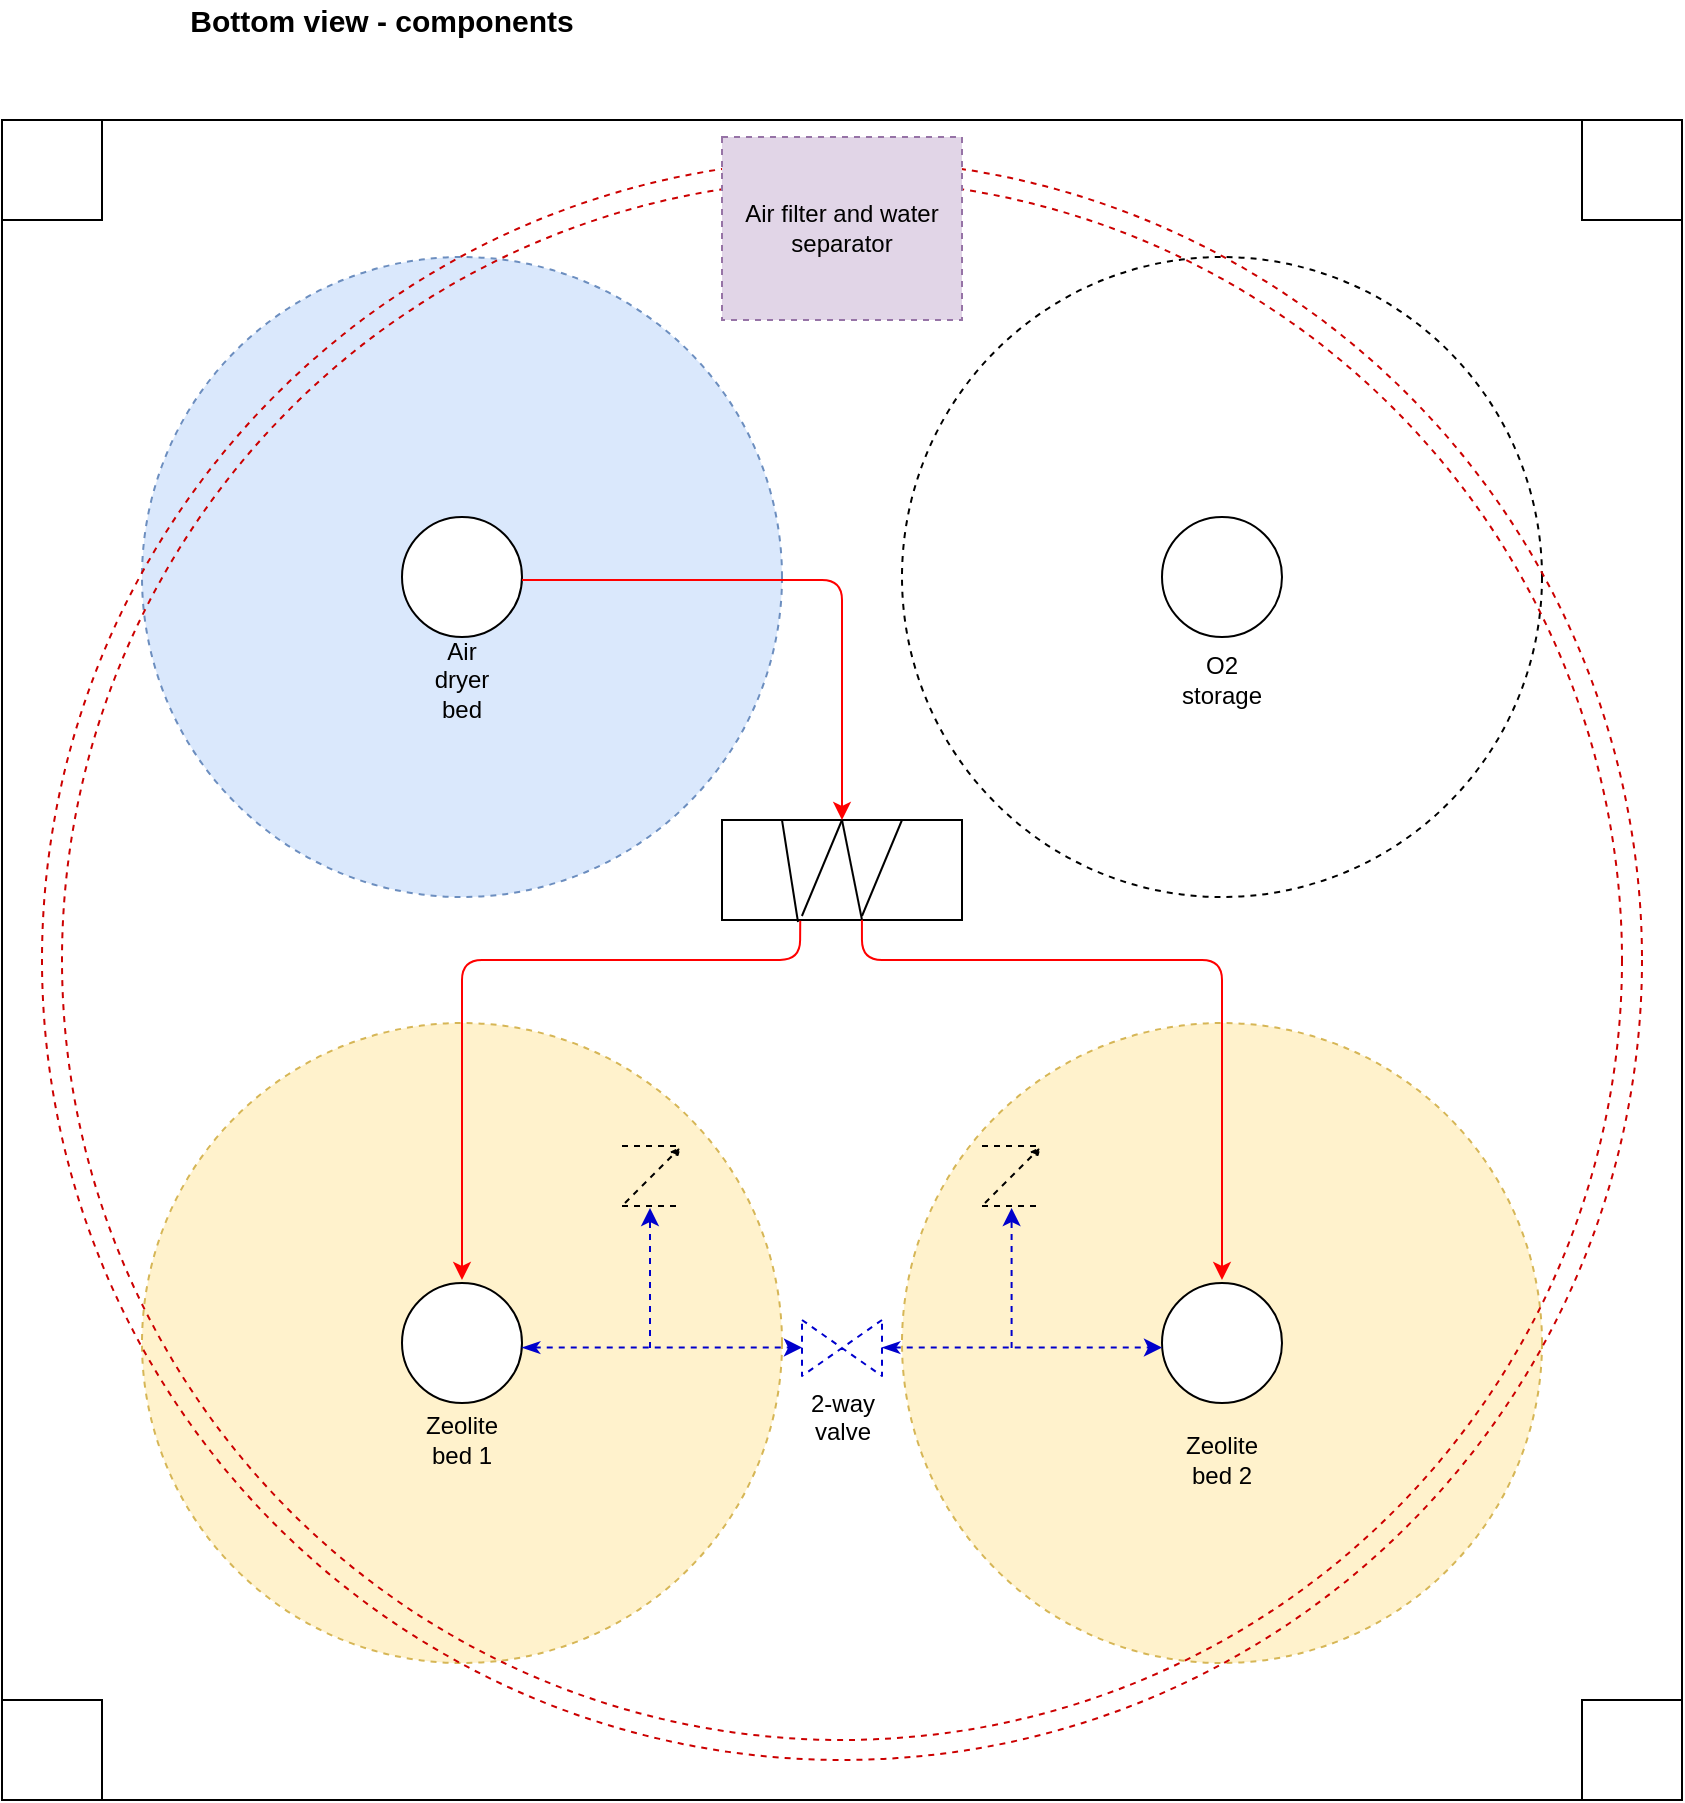 <mxfile version="12.6.5" type="device"><diagram id="spLuVVALyG7g7PgMC7Z9" name="Page-1"><mxGraphModel dx="1086" dy="806" grid="1" gridSize="10" guides="1" tooltips="1" connect="1" arrows="1" fold="1" page="1" pageScale="1" pageWidth="1169" pageHeight="1654" math="0" shadow="0"><root><mxCell id="0"/><mxCell id="1" parent="0"/><mxCell id="YKiWX6dDMNgixVNtf4_P-15" value="" style="group;connectable=0;" parent="1" vertex="1" connectable="0"><mxGeometry x="100" y="80" width="840" height="840" as="geometry"/></mxCell><mxCell id="skWbrRWEsnRmatz4gZwl-1" value="" style="rounded=0;whiteSpace=wrap;html=1;points=[]" parent="YKiWX6dDMNgixVNtf4_P-15" vertex="1"><mxGeometry width="840" height="840" as="geometry"/></mxCell><mxCell id="bzwQMHeHP-Nhu4JNcaLv-14" value="" style="ellipse;whiteSpace=wrap;html=1;aspect=fixed;dashed=1;fillColor=#dae8fc;strokeColor=#6c8ebf;" parent="YKiWX6dDMNgixVNtf4_P-15" vertex="1"><mxGeometry x="70" y="68.5" width="320" height="320" as="geometry"/></mxCell><mxCell id="bzwQMHeHP-Nhu4JNcaLv-15" value="" style="ellipse;whiteSpace=wrap;html=1;aspect=fixed;dashed=1;" parent="YKiWX6dDMNgixVNtf4_P-15" vertex="1"><mxGeometry x="450" y="68.5" width="320" height="320" as="geometry"/></mxCell><mxCell id="bzwQMHeHP-Nhu4JNcaLv-17" value="" style="ellipse;whiteSpace=wrap;html=1;aspect=fixed;dashed=1;fillColor=#fff2cc;strokeColor=#d6b656;" parent="YKiWX6dDMNgixVNtf4_P-15" vertex="1"><mxGeometry x="70" y="451.5" width="320" height="320" as="geometry"/></mxCell><mxCell id="bzwQMHeHP-Nhu4JNcaLv-18" value="" style="ellipse;whiteSpace=wrap;html=1;aspect=fixed;dashed=1;fillColor=#fff2cc;strokeColor=#d6b656;" parent="YKiWX6dDMNgixVNtf4_P-15" vertex="1"><mxGeometry x="450" y="451.5" width="320" height="320" as="geometry"/></mxCell><mxCell id="bzwQMHeHP-Nhu4JNcaLv-19" value="" style="ellipse;whiteSpace=wrap;html=1;aspect=fixed;" parent="YKiWX6dDMNgixVNtf4_P-15" vertex="1"><mxGeometry x="200" y="198.5" width="60" height="60" as="geometry"/></mxCell><mxCell id="bzwQMHeHP-Nhu4JNcaLv-20" value="" style="ellipse;whiteSpace=wrap;html=1;aspect=fixed;" parent="YKiWX6dDMNgixVNtf4_P-15" vertex="1"><mxGeometry x="580" y="198.5" width="60" height="60" as="geometry"/></mxCell><mxCell id="bzwQMHeHP-Nhu4JNcaLv-21" value="" style="ellipse;whiteSpace=wrap;html=1;aspect=fixed;" parent="YKiWX6dDMNgixVNtf4_P-15" vertex="1"><mxGeometry x="200" y="581.5" width="60" height="60" as="geometry"/></mxCell><mxCell id="bzwQMHeHP-Nhu4JNcaLv-22" value="" style="ellipse;whiteSpace=wrap;html=1;aspect=fixed;" parent="YKiWX6dDMNgixVNtf4_P-15" vertex="1"><mxGeometry x="580" y="581.5" width="60" height="60" as="geometry"/></mxCell><mxCell id="YKiWX6dDMNgixVNtf4_P-12" value="" style="group;points=[];connectable=0;dashed=1;" parent="1" vertex="1" connectable="0"><mxGeometry x="120" y="100" width="800" height="800" as="geometry"/></mxCell><mxCell id="YKiWX6dDMNgixVNtf4_P-2" value="" style="ellipse;whiteSpace=wrap;html=1;aspect=fixed;fillColor=none;strokeColor=#CC0000;strokeWidth=1;perimeterSpacing=0;points=[];dashed=1;" parent="YKiWX6dDMNgixVNtf4_P-12" vertex="1"><mxGeometry width="800" height="800" as="geometry"/></mxCell><mxCell id="YKiWX6dDMNgixVNtf4_P-3" value="" style="ellipse;whiteSpace=wrap;html=1;aspect=fixed;fillColor=none;strokeColor=#CC0000;strokeWidth=1;perimeterSpacing=0;connectable=0;dashed=1;" parent="YKiWX6dDMNgixVNtf4_P-12" vertex="1"><mxGeometry x="10" y="10" width="780" height="780" as="geometry"/></mxCell><mxCell id="YKiWX6dDMNgixVNtf4_P-16" value="O2 storage" style="text;html=1;strokeColor=none;fillColor=none;align=center;verticalAlign=middle;whiteSpace=wrap;rounded=0;" parent="YKiWX6dDMNgixVNtf4_P-12" vertex="1"><mxGeometry x="570" y="250" width="40" height="20" as="geometry"/></mxCell><mxCell id="YKiWX6dDMNgixVNtf4_P-17" value="Air dryer bed" style="text;html=1;strokeColor=none;fillColor=none;align=center;verticalAlign=middle;whiteSpace=wrap;rounded=0;" parent="YKiWX6dDMNgixVNtf4_P-12" vertex="1"><mxGeometry x="190" y="250" width="40" height="20" as="geometry"/></mxCell><mxCell id="YKiWX6dDMNgixVNtf4_P-18" value="Zeolite bed 2" style="text;html=1;strokeColor=none;fillColor=none;align=center;verticalAlign=middle;whiteSpace=wrap;rounded=0;" parent="YKiWX6dDMNgixVNtf4_P-12" vertex="1"><mxGeometry x="570" y="640" width="40" height="20" as="geometry"/></mxCell><mxCell id="YKiWX6dDMNgixVNtf4_P-19" value="Zeolite bed 1" style="text;html=1;strokeColor=none;fillColor=none;align=center;verticalAlign=middle;whiteSpace=wrap;rounded=0;" parent="YKiWX6dDMNgixVNtf4_P-12" vertex="1"><mxGeometry x="190" y="630" width="40" height="20" as="geometry"/></mxCell><mxCell id="YKiWX6dDMNgixVNtf4_P-20" value="2-way &lt;br&gt;valve" style="verticalLabelPosition=bottom;align=center;html=1;verticalAlign=top;pointerEvents=1;dashed=1;shape=mxgraph.pid2valves.valve;valveType=gate;strokeColor=#0000CC;strokeWidth=1;fillColor=none;" parent="YKiWX6dDMNgixVNtf4_P-12" vertex="1"><mxGeometry x="380" y="580" width="40" height="28" as="geometry"/></mxCell><mxCell id="YKiWX6dDMNgixVNtf4_P-21" value="" style="endArrow=classic;html=1;strokeColor=#0000CC;strokeWidth=1;startArrow=classicThin;startFill=1;dashed=1;" parent="YKiWX6dDMNgixVNtf4_P-12" edge="1"><mxGeometry width="50" height="50" relative="1" as="geometry"><mxPoint x="240" y="593.8" as="sourcePoint"/><mxPoint x="380" y="593.8" as="targetPoint"/></mxGeometry></mxCell><mxCell id="YKiWX6dDMNgixVNtf4_P-22" value="" style="endArrow=classic;html=1;strokeColor=#0000CC;strokeWidth=1;startArrow=classicThin;startFill=1;dashed=1;" parent="YKiWX6dDMNgixVNtf4_P-12" edge="1"><mxGeometry width="50" height="50" relative="1" as="geometry"><mxPoint x="420" y="593.8" as="sourcePoint"/><mxPoint x="560" y="593.8" as="targetPoint"/></mxGeometry></mxCell><mxCell id="YKiWX6dDMNgixVNtf4_P-24" value="" style="verticalLabelPosition=bottom;align=center;html=1;verticalAlign=top;pointerEvents=1;dashed=1;shape=mxgraph.pid2valves.valve;valveType=check;fontFamily=Helvetica;fontSize=12;fontColor=#000000;strokeColor=#000000;fillColor=#ffffff;rotation=-90;" parent="YKiWX6dDMNgixVNtf4_P-12" vertex="1"><mxGeometry x="290" y="493" width="30" height="30" as="geometry"/></mxCell><mxCell id="YKiWX6dDMNgixVNtf4_P-27" value="" style="verticalLabelPosition=bottom;align=center;html=1;verticalAlign=top;pointerEvents=1;dashed=1;shape=mxgraph.pid2valves.valve;valveType=check;fontFamily=Helvetica;fontSize=12;fontColor=#000000;strokeColor=#000000;fillColor=#ffffff;rotation=-90;" parent="YKiWX6dDMNgixVNtf4_P-12" vertex="1"><mxGeometry x="470" y="493" width="30" height="30" as="geometry"/></mxCell><mxCell id="YKiWX6dDMNgixVNtf4_P-28" value="" style="endArrow=classic;html=1;strokeColor=#0000CC;strokeWidth=1;dashed=1;" parent="YKiWX6dDMNgixVNtf4_P-12" edge="1"><mxGeometry width="50" height="50" relative="1" as="geometry"><mxPoint x="304" y="594" as="sourcePoint"/><mxPoint x="304" y="524" as="targetPoint"/></mxGeometry></mxCell><mxCell id="YKiWX6dDMNgixVNtf4_P-30" value="" style="endArrow=classic;html=1;strokeColor=#0000CC;strokeWidth=1;dashed=1;" parent="YKiWX6dDMNgixVNtf4_P-12" edge="1"><mxGeometry width="50" height="50" relative="1" as="geometry"><mxPoint x="484.8" y="594" as="sourcePoint"/><mxPoint x="484.8" y="524" as="targetPoint"/></mxGeometry></mxCell><mxCell id="YKiWX6dDMNgixVNtf4_P-57" value="" style="rounded=0;whiteSpace=wrap;html=1;fillColor=none;rotation=-180;" parent="YKiWX6dDMNgixVNtf4_P-12" vertex="1"><mxGeometry x="340" y="330" width="120" height="50" as="geometry"/></mxCell><mxCell id="YKiWX6dDMNgixVNtf4_P-58" value="" style="endArrow=none;html=1;entryX=0.667;entryY=0.04;entryDx=0;entryDy=0;entryPerimeter=0;exitX=0.5;exitY=1;exitDx=0;exitDy=0;" parent="YKiWX6dDMNgixVNtf4_P-12" source="YKiWX6dDMNgixVNtf4_P-57" target="YKiWX6dDMNgixVNtf4_P-57" edge="1"><mxGeometry width="50" height="50" relative="1" as="geometry"><mxPoint x="140" y="-280" as="sourcePoint"/><mxPoint x="90" y="-230" as="targetPoint"/></mxGeometry></mxCell><mxCell id="YKiWX6dDMNgixVNtf4_P-59" value="" style="endArrow=classic;html=1;strokeColor=#FF0000;strokeWidth=1;exitX=0.417;exitY=0.01;exitDx=0;exitDy=0;exitPerimeter=0;" parent="YKiWX6dDMNgixVNtf4_P-12" source="YKiWX6dDMNgixVNtf4_P-57" edge="1"><mxGeometry width="50" height="50" relative="1" as="geometry"><mxPoint x="160" y="470" as="sourcePoint"/><mxPoint x="590" y="560.0" as="targetPoint"/><Array as="points"><mxPoint x="410" y="400"/><mxPoint x="590" y="400"/></Array></mxGeometry></mxCell><mxCell id="YKiWX6dDMNgixVNtf4_P-60" value="" style="endArrow=classic;html=1;strokeColor=#FF0000;strokeWidth=1;exitX=0.674;exitY=-0.007;exitDx=0;exitDy=0;exitPerimeter=0;" parent="YKiWX6dDMNgixVNtf4_P-12" source="YKiWX6dDMNgixVNtf4_P-57" edge="1"><mxGeometry width="50" height="50" relative="1" as="geometry"><mxPoint x="160" y="470" as="sourcePoint"/><mxPoint x="210" y="560.0" as="targetPoint"/><Array as="points"><mxPoint x="379" y="400"/><mxPoint x="210" y="400"/></Array></mxGeometry></mxCell><mxCell id="YKiWX6dDMNgixVNtf4_P-61" value="" style="endArrow=none;html=1;exitX=0.5;exitY=1;exitDx=0;exitDy=0;" parent="YKiWX6dDMNgixVNtf4_P-12" source="YKiWX6dDMNgixVNtf4_P-57" edge="1"><mxGeometry width="50" height="50" relative="1" as="geometry"><mxPoint x="140" y="-280" as="sourcePoint"/><mxPoint x="410" y="380.0" as="targetPoint"/></mxGeometry></mxCell><mxCell id="YKiWX6dDMNgixVNtf4_P-62" value="" style="endArrow=none;html=1;exitX=0.75;exitY=1;exitDx=0;exitDy=0;" parent="YKiWX6dDMNgixVNtf4_P-12" source="YKiWX6dDMNgixVNtf4_P-57" edge="1"><mxGeometry width="50" height="50" relative="1" as="geometry"><mxPoint x="140" y="-280" as="sourcePoint"/><mxPoint x="378" y="381" as="targetPoint"/></mxGeometry></mxCell><mxCell id="YKiWX6dDMNgixVNtf4_P-63" value="" style="group;rotation=-180;" parent="YKiWX6dDMNgixVNtf4_P-12" vertex="1" connectable="0"><mxGeometry x="340" y="330" width="120" height="51" as="geometry"/></mxCell><mxCell id="YKiWX6dDMNgixVNtf4_P-64" value="" style="endArrow=none;html=1;entryX=0.667;entryY=0.04;entryDx=0;entryDy=0;entryPerimeter=0;exitX=0.5;exitY=1;exitDx=0;exitDy=0;" parent="YKiWX6dDMNgixVNtf4_P-63" edge="1"><mxGeometry width="50" height="50" relative="1" as="geometry"><mxPoint x="90" as="sourcePoint"/><mxPoint x="70" y="48" as="targetPoint"/></mxGeometry></mxCell><mxCell id="YKiWX6dDMNgixVNtf4_P-53" value="Bottom view - components" style="text;html=1;strokeColor=none;fillColor=none;align=center;verticalAlign=middle;whiteSpace=wrap;rounded=0;dashed=1;fontStyle=1;fontSize=15;" parent="1" vertex="1"><mxGeometry x="160" y="20" width="260" height="20" as="geometry"/></mxCell><mxCell id="YKiWX6dDMNgixVNtf4_P-55" value="" style="endArrow=classic;html=1;strokeColor=#FF0000;strokeWidth=1;entryX=0.5;entryY=1;entryDx=0;entryDy=0;" parent="1" target="YKiWX6dDMNgixVNtf4_P-57" edge="1"><mxGeometry width="50" height="50" relative="1" as="geometry"><mxPoint x="360" y="310" as="sourcePoint"/><mxPoint x="1030" y="390" as="targetPoint"/><Array as="points"><mxPoint x="520" y="310"/></Array></mxGeometry></mxCell><mxCell id="YKiWX6dDMNgixVNtf4_P-9" value="Air filter and water separator" style="rounded=0;whiteSpace=wrap;html=1;strokeColor=#9673a6;strokeWidth=1;fillColor=#e1d5e7;dashed=1;" parent="1" vertex="1"><mxGeometry x="460" y="88.5" width="120" height="91.5" as="geometry"/></mxCell><mxCell id="skWbrRWEsnRmatz4gZwl-2" value="" style="rounded=0;whiteSpace=wrap;html=1;" parent="1" vertex="1"><mxGeometry x="100" y="80" width="50" height="50" as="geometry"/></mxCell><mxCell id="bzwQMHeHP-Nhu4JNcaLv-1" value="" style="rounded=0;whiteSpace=wrap;html=1;" parent="1" vertex="1"><mxGeometry x="890" y="80" width="50" height="50" as="geometry"/></mxCell><mxCell id="bzwQMHeHP-Nhu4JNcaLv-2" value="" style="rounded=0;whiteSpace=wrap;html=1;connectable=0;" parent="1" vertex="1"><mxGeometry x="100" y="870" width="50" height="50" as="geometry"/></mxCell><mxCell id="bzwQMHeHP-Nhu4JNcaLv-3" value="" style="rounded=0;whiteSpace=wrap;html=1;connectable=0;" parent="1" vertex="1"><mxGeometry x="890" y="870" width="50" height="50" as="geometry"/></mxCell></root></mxGraphModel></diagram></mxfile>